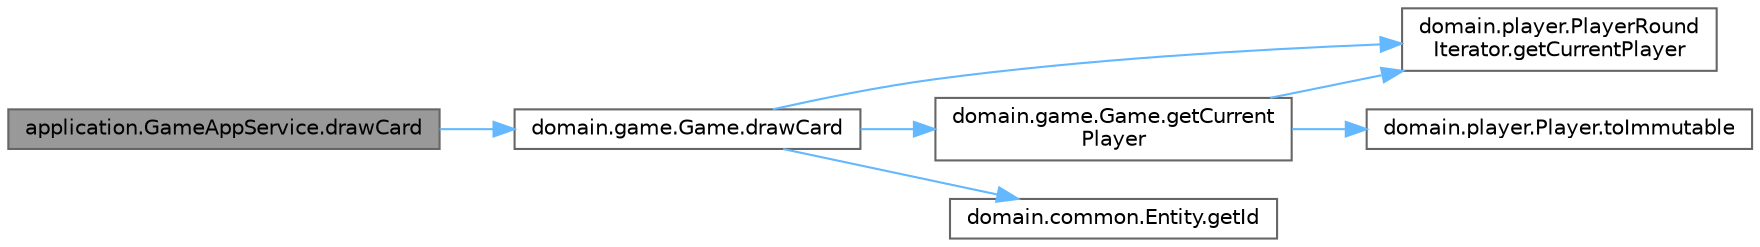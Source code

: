 digraph "application.GameAppService.drawCard"
{
 // LATEX_PDF_SIZE
  bgcolor="transparent";
  edge [fontname=Helvetica,fontsize=10,labelfontname=Helvetica,labelfontsize=10];
  node [fontname=Helvetica,fontsize=10,shape=box,height=0.2,width=0.4];
  rankdir="LR";
  Node1 [id="Node000001",label="application.GameAppService.drawCard",height=0.2,width=0.4,color="gray40", fillcolor="grey60", style="filled", fontcolor="black",tooltip="Permite a un jugador robar una carta del mazo."];
  Node1 -> Node2 [id="edge1_Node000001_Node000002",color="steelblue1",style="solid",tooltip=" "];
  Node2 [id="Node000002",label="domain.game.Game.drawCard",height=0.2,width=0.4,color="grey40", fillcolor="white", style="filled",URL="$classdomain_1_1game_1_1_game.html#a0b9311b6306912fb96812183262531da",tooltip="Permite al jugador actual robar una carta del mazo."];
  Node2 -> Node3 [id="edge2_Node000002_Node000003",color="steelblue1",style="solid",tooltip=" "];
  Node3 [id="Node000003",label="domain.game.Game.getCurrent\lPlayer",height=0.2,width=0.4,color="grey40", fillcolor="white", style="filled",URL="$classdomain_1_1game_1_1_game.html#a2e746d8b75db101e2d634cc64b3aac95",tooltip="Devuelve el jugador actual."];
  Node3 -> Node4 [id="edge3_Node000003_Node000004",color="steelblue1",style="solid",tooltip=" "];
  Node4 [id="Node000004",label="domain.player.PlayerRound\lIterator.getCurrentPlayer",height=0.2,width=0.4,color="grey40", fillcolor="white", style="filled",URL="$classdomain_1_1player_1_1_player_round_iterator.html#aa943e5e96c10ec3b2d5eccd968fad21c",tooltip=" "];
  Node3 -> Node5 [id="edge4_Node000003_Node000005",color="steelblue1",style="solid",tooltip=" "];
  Node5 [id="Node000005",label="domain.player.Player.toImmutable",height=0.2,width=0.4,color="grey40", fillcolor="white", style="filled",URL="$classdomain_1_1player_1_1_player.html#a13c6660993e83ed3109f1fa7e618f3ba",tooltip=" "];
  Node2 -> Node4 [id="edge5_Node000002_Node000004",color="steelblue1",style="solid",tooltip=" "];
  Node2 -> Node6 [id="edge6_Node000002_Node000006",color="steelblue1",style="solid",tooltip=" "];
  Node6 [id="Node000006",label="domain.common.Entity.getId",height=0.2,width=0.4,color="grey40", fillcolor="white", style="filled",URL="$classdomain_1_1common_1_1_entity.html#a1ef91685cfea92710db0e9acdd57312f",tooltip="Obtiene el identificador único de la entidad."];
}
